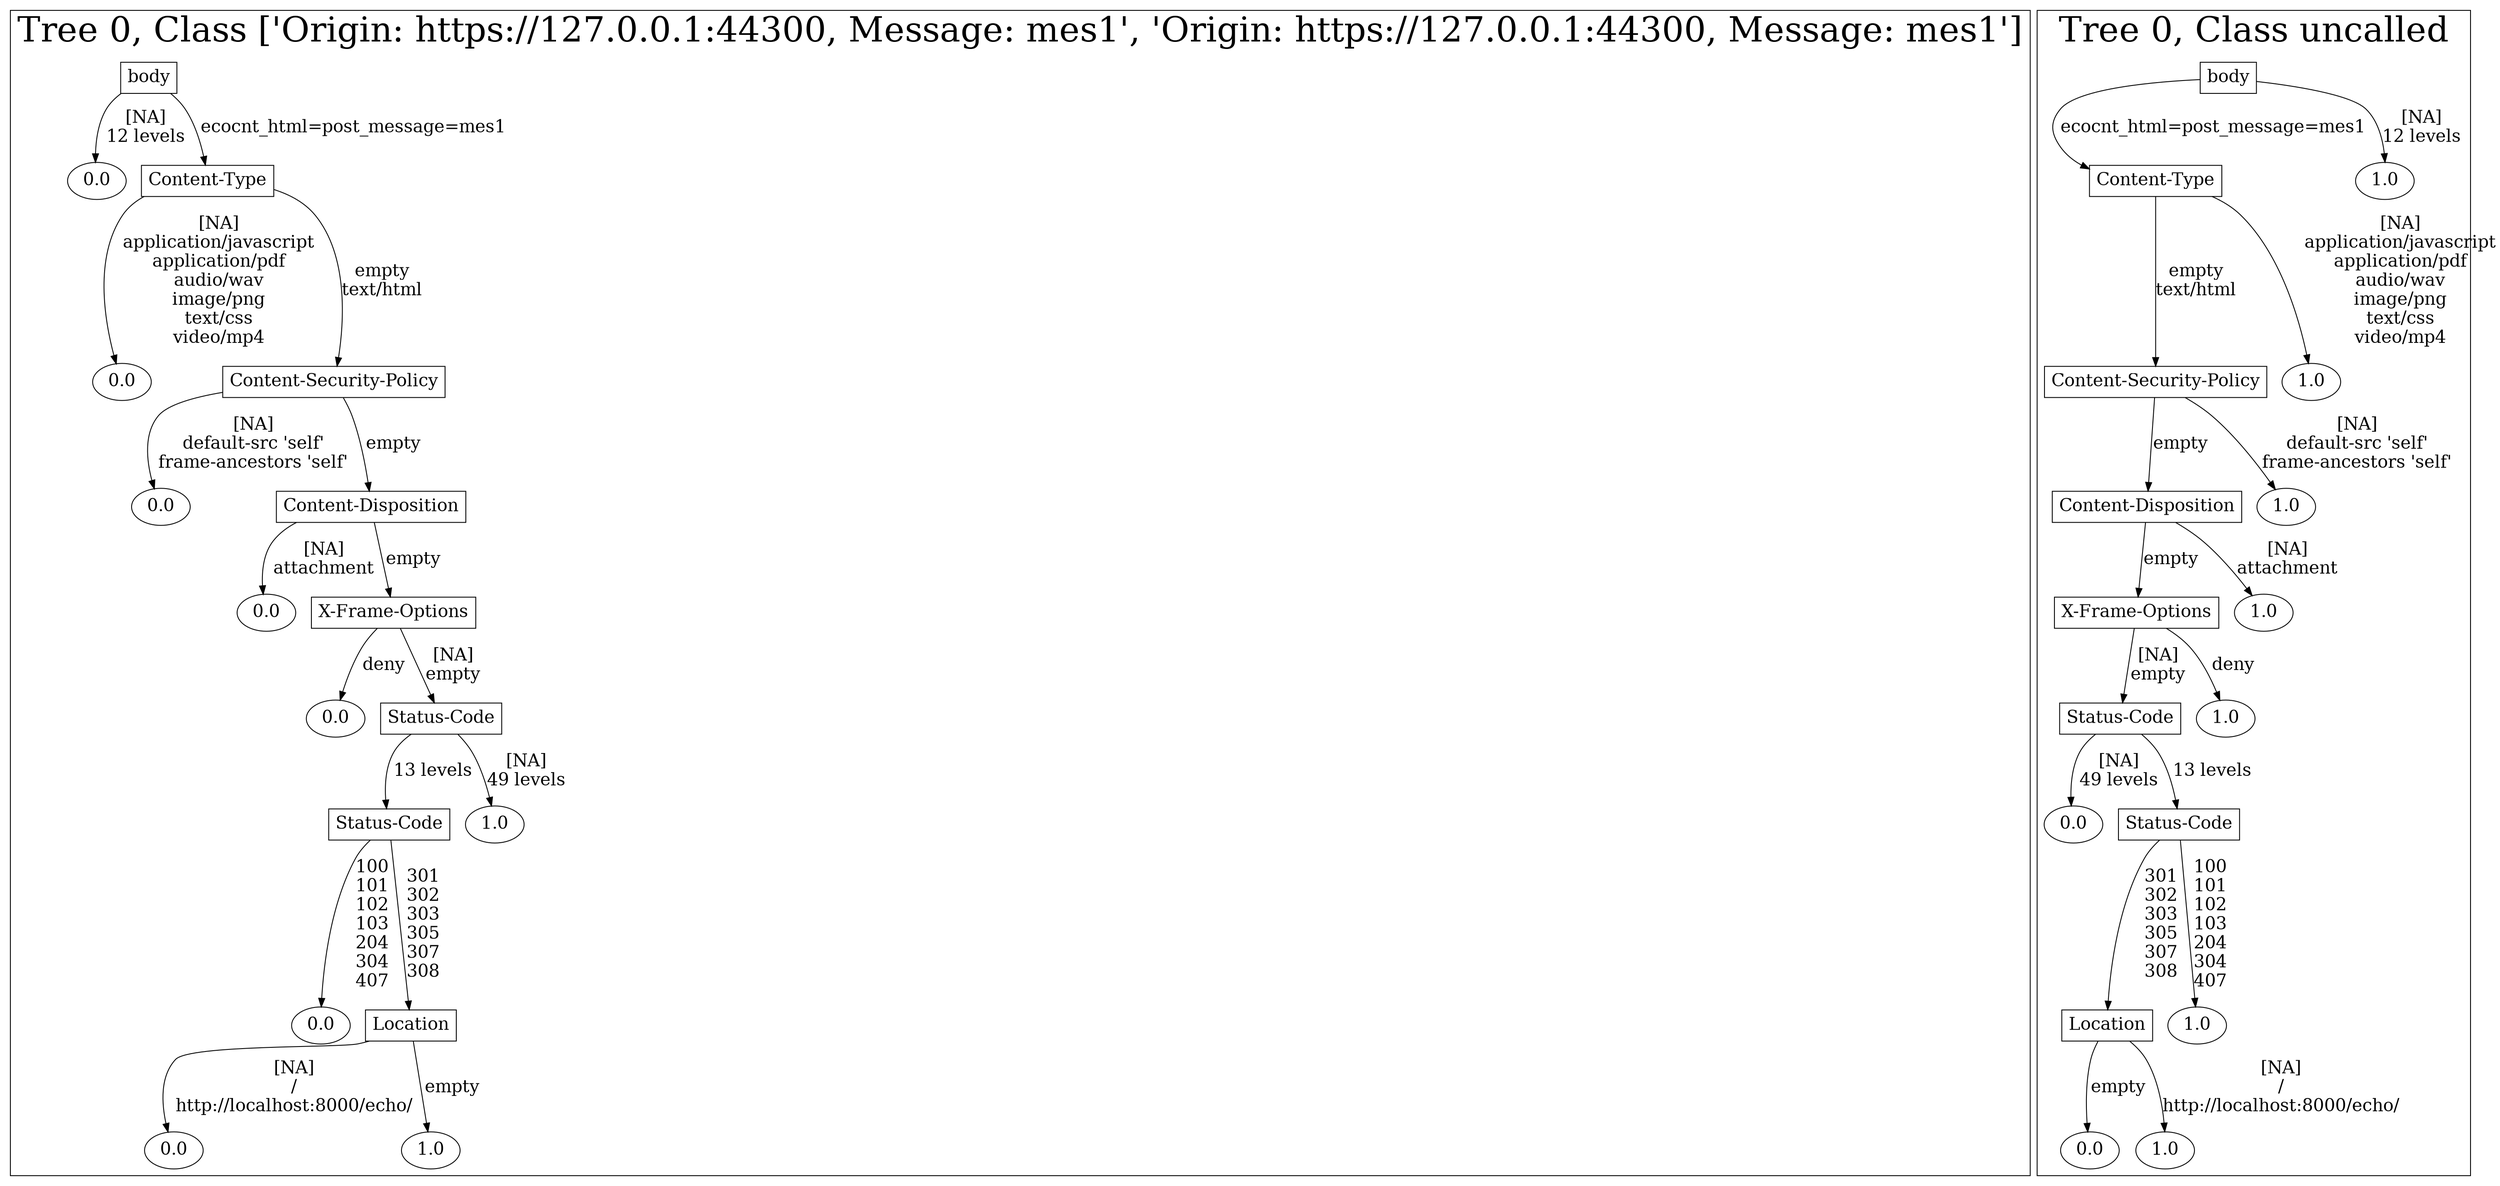 /*
Generated by:
    http://https://github.com/h2oai/h2o-3/tree/master/h2o-genmodel/src/main/java/hex/genmodel/tools/PrintMojo.java
*/

/*
On a mac:

$ brew install graphviz
$ dot -Tpng file.gv -o file.png
$ open file.png
*/

digraph G {

subgraph cluster_0 {
/* Nodes */

/* Level 0 */
{
"SG_0_Node_0" [shape=box, fontsize=20, label="body"]
}

/* Level 1 */
{
"SG_0_Node_8" [fontsize=20, label="0.0"]
"SG_0_Node_1" [shape=box, fontsize=20, label="Content-Type"]
}

/* Level 2 */
{
"SG_0_Node_9" [fontsize=20, label="0.0"]
"SG_0_Node_2" [shape=box, fontsize=20, label="Content-Security-Policy"]
}

/* Level 3 */
{
"SG_0_Node_10" [fontsize=20, label="0.0"]
"SG_0_Node_3" [shape=box, fontsize=20, label="Content-Disposition"]
}

/* Level 4 */
{
"SG_0_Node_11" [fontsize=20, label="0.0"]
"SG_0_Node_4" [shape=box, fontsize=20, label="X-Frame-Options"]
}

/* Level 5 */
{
"SG_0_Node_12" [fontsize=20, label="0.0"]
"SG_0_Node_5" [shape=box, fontsize=20, label="Status-Code"]
}

/* Level 6 */
{
"SG_0_Node_6" [shape=box, fontsize=20, label="Status-Code"]
"SG_0_Node_13" [fontsize=20, label="1.0"]
}

/* Level 7 */
{
"SG_0_Node_14" [fontsize=20, label="0.0"]
"SG_0_Node_7" [shape=box, fontsize=20, label="Location"]
}

/* Level 8 */
{
"SG_0_Node_15" [fontsize=20, label="0.0"]
"SG_0_Node_16" [fontsize=20, label="1.0"]
}

/* Edges */
"SG_0_Node_0" -> "SG_0_Node_8" [fontsize=20, label="[NA]
12 levels
"]
"SG_0_Node_0" -> "SG_0_Node_1" [fontsize=20, label="ecocnt_html=post_message=mes1
"]
"SG_0_Node_1" -> "SG_0_Node_9" [fontsize=20, label="[NA]
application/javascript
application/pdf
audio/wav
image/png
text/css
video/mp4
"]
"SG_0_Node_1" -> "SG_0_Node_2" [fontsize=20, label="empty
text/html
"]
"SG_0_Node_2" -> "SG_0_Node_10" [fontsize=20, label="[NA]
default-src 'self'
frame-ancestors 'self'
"]
"SG_0_Node_2" -> "SG_0_Node_3" [fontsize=20, label="empty
"]
"SG_0_Node_3" -> "SG_0_Node_11" [fontsize=20, label="[NA]
attachment
"]
"SG_0_Node_3" -> "SG_0_Node_4" [fontsize=20, label="empty
"]
"SG_0_Node_4" -> "SG_0_Node_12" [fontsize=20, label="deny
"]
"SG_0_Node_4" -> "SG_0_Node_5" [fontsize=20, label="[NA]
empty
"]
"SG_0_Node_5" -> "SG_0_Node_6" [fontsize=20, label="13 levels
"]
"SG_0_Node_5" -> "SG_0_Node_13" [fontsize=20, label="[NA]
49 levels
"]
"SG_0_Node_6" -> "SG_0_Node_14" [fontsize=20, label="100
101
102
103
204
304
407
"]
"SG_0_Node_6" -> "SG_0_Node_7" [fontsize=20, label="301
302
303
305
307
308
"]
"SG_0_Node_7" -> "SG_0_Node_15" [fontsize=20, label="[NA]
/
http://localhost:8000/echo/
"]
"SG_0_Node_7" -> "SG_0_Node_16" [fontsize=20, label="empty
"]

fontsize=40
label="Tree 0, Class ['Origin: https://127.0.0.1:44300, Message: mes1', 'Origin: https://127.0.0.1:44300, Message: mes1']"
}

subgraph cluster_1 {
/* Nodes */

/* Level 0 */
{
"SG_1_Node_0" [shape=box, fontsize=20, label="body"]
}

/* Level 1 */
{
"SG_1_Node_1" [shape=box, fontsize=20, label="Content-Type"]
"SG_1_Node_8" [fontsize=20, label="1.0"]
}

/* Level 2 */
{
"SG_1_Node_2" [shape=box, fontsize=20, label="Content-Security-Policy"]
"SG_1_Node_9" [fontsize=20, label="1.0"]
}

/* Level 3 */
{
"SG_1_Node_3" [shape=box, fontsize=20, label="Content-Disposition"]
"SG_1_Node_10" [fontsize=20, label="1.0"]
}

/* Level 4 */
{
"SG_1_Node_4" [shape=box, fontsize=20, label="X-Frame-Options"]
"SG_1_Node_11" [fontsize=20, label="1.0"]
}

/* Level 5 */
{
"SG_1_Node_5" [shape=box, fontsize=20, label="Status-Code"]
"SG_1_Node_12" [fontsize=20, label="1.0"]
}

/* Level 6 */
{
"SG_1_Node_13" [fontsize=20, label="0.0"]
"SG_1_Node_6" [shape=box, fontsize=20, label="Status-Code"]
}

/* Level 7 */
{
"SG_1_Node_7" [shape=box, fontsize=20, label="Location"]
"SG_1_Node_14" [fontsize=20, label="1.0"]
}

/* Level 8 */
{
"SG_1_Node_15" [fontsize=20, label="0.0"]
"SG_1_Node_16" [fontsize=20, label="1.0"]
}

/* Edges */
"SG_1_Node_0" -> "SG_1_Node_1" [fontsize=20, label="ecocnt_html=post_message=mes1
"]
"SG_1_Node_0" -> "SG_1_Node_8" [fontsize=20, label="[NA]
12 levels
"]
"SG_1_Node_1" -> "SG_1_Node_2" [fontsize=20, label="empty
text/html
"]
"SG_1_Node_1" -> "SG_1_Node_9" [fontsize=20, label="[NA]
application/javascript
application/pdf
audio/wav
image/png
text/css
video/mp4
"]
"SG_1_Node_2" -> "SG_1_Node_3" [fontsize=20, label="empty
"]
"SG_1_Node_2" -> "SG_1_Node_10" [fontsize=20, label="[NA]
default-src 'self'
frame-ancestors 'self'
"]
"SG_1_Node_3" -> "SG_1_Node_4" [fontsize=20, label="empty
"]
"SG_1_Node_3" -> "SG_1_Node_11" [fontsize=20, label="[NA]
attachment
"]
"SG_1_Node_4" -> "SG_1_Node_5" [fontsize=20, label="[NA]
empty
"]
"SG_1_Node_4" -> "SG_1_Node_12" [fontsize=20, label="deny
"]
"SG_1_Node_5" -> "SG_1_Node_13" [fontsize=20, label="[NA]
49 levels
"]
"SG_1_Node_5" -> "SG_1_Node_6" [fontsize=20, label="13 levels
"]
"SG_1_Node_6" -> "SG_1_Node_7" [fontsize=20, label="301
302
303
305
307
308
"]
"SG_1_Node_6" -> "SG_1_Node_14" [fontsize=20, label="100
101
102
103
204
304
407
"]
"SG_1_Node_7" -> "SG_1_Node_15" [fontsize=20, label="empty
"]
"SG_1_Node_7" -> "SG_1_Node_16" [fontsize=20, label="[NA]
/
http://localhost:8000/echo/
"]

fontsize=40
label="Tree 0, Class uncalled"
}

}

